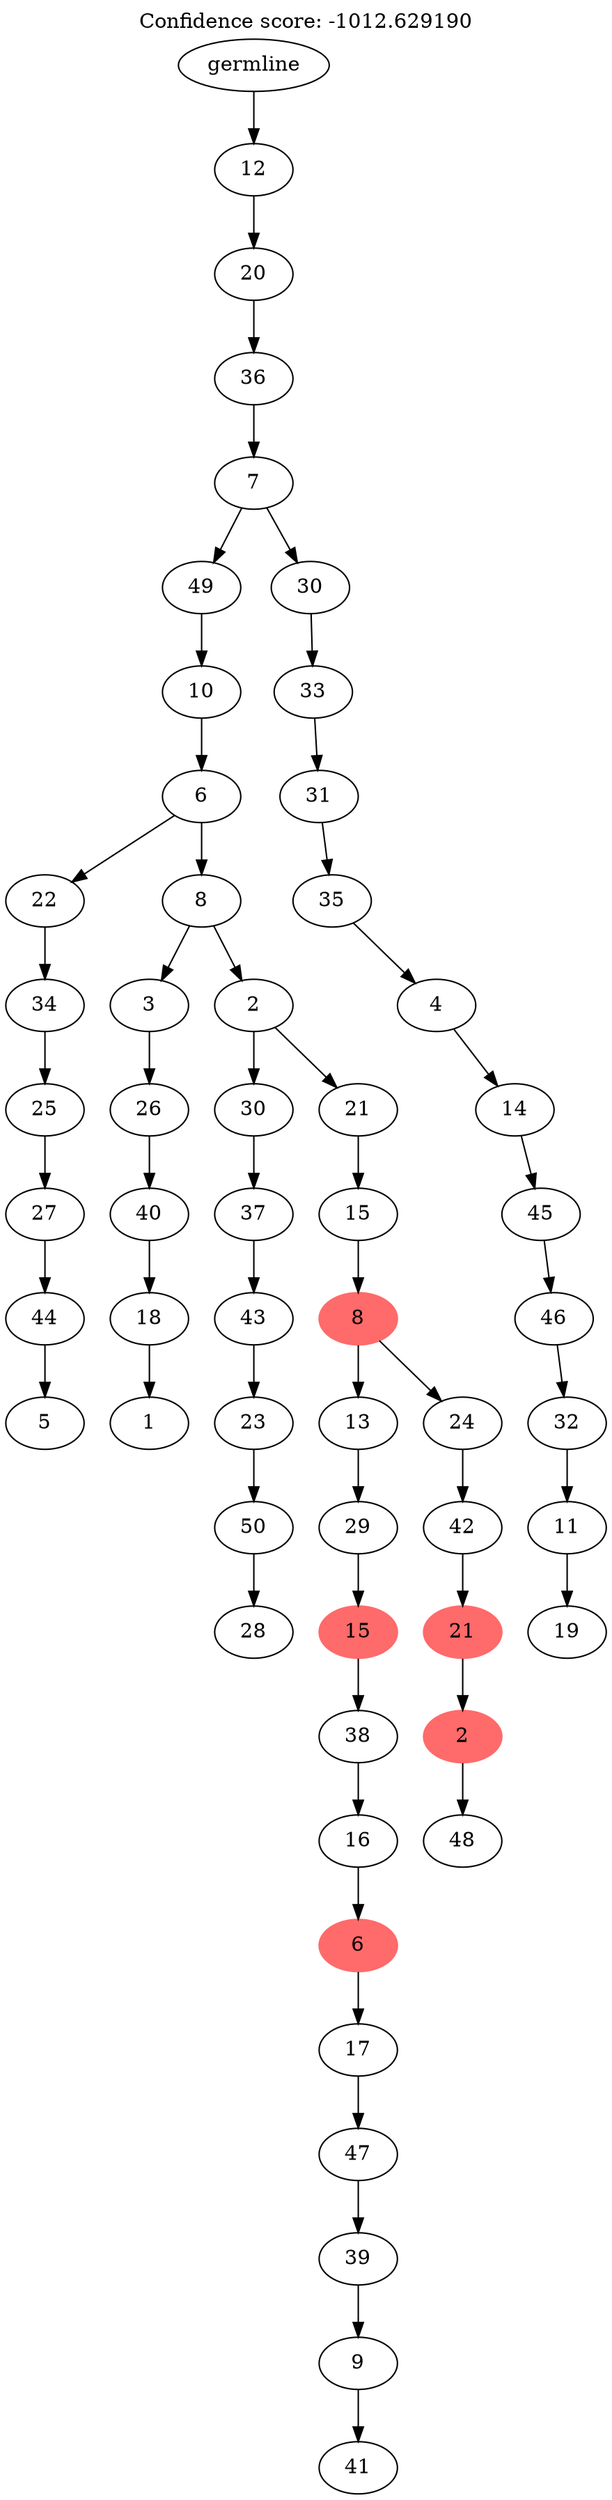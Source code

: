 digraph g {
	"55" -> "56";
	"56" [label="5"];
	"54" -> "55";
	"55" [label="44"];
	"53" -> "54";
	"54" [label="27"];
	"52" -> "53";
	"53" [label="25"];
	"51" -> "52";
	"52" [label="34"];
	"49" -> "50";
	"50" [label="1"];
	"48" -> "49";
	"49" [label="18"];
	"47" -> "48";
	"48" [label="40"];
	"46" -> "47";
	"47" [label="26"];
	"44" -> "45";
	"45" [label="28"];
	"43" -> "44";
	"44" [label="50"];
	"42" -> "43";
	"43" [label="23"];
	"41" -> "42";
	"42" [label="43"];
	"40" -> "41";
	"41" [label="37"];
	"38" -> "39";
	"39" [label="41"];
	"37" -> "38";
	"38" [label="9"];
	"36" -> "37";
	"37" [label="39"];
	"35" -> "36";
	"36" [label="47"];
	"34" -> "35";
	"35" [label="17"];
	"33" -> "34";
	"34" [color=indianred1, style=filled, label="6"];
	"32" -> "33";
	"33" [label="16"];
	"31" -> "32";
	"32" [label="38"];
	"30" -> "31";
	"31" [color=indianred1, style=filled, label="15"];
	"29" -> "30";
	"30" [label="29"];
	"27" -> "28";
	"28" [label="48"];
	"26" -> "27";
	"27" [color=indianred1, style=filled, label="2"];
	"25" -> "26";
	"26" [color=indianred1, style=filled, label="21"];
	"24" -> "25";
	"25" [label="42"];
	"23" -> "24";
	"24" [label="24"];
	"23" -> "29";
	"29" [label="13"];
	"22" -> "23";
	"23" [color=indianred1, style=filled, label="8"];
	"21" -> "22";
	"22" [label="15"];
	"20" -> "21";
	"21" [label="21"];
	"20" -> "40";
	"40" [label="30"];
	"19" -> "20";
	"20" [label="2"];
	"19" -> "46";
	"46" [label="3"];
	"18" -> "19";
	"19" [label="8"];
	"18" -> "51";
	"51" [label="22"];
	"17" -> "18";
	"18" [label="6"];
	"16" -> "17";
	"17" [label="10"];
	"14" -> "15";
	"15" [label="19"];
	"13" -> "14";
	"14" [label="11"];
	"12" -> "13";
	"13" [label="32"];
	"11" -> "12";
	"12" [label="46"];
	"10" -> "11";
	"11" [label="45"];
	"9" -> "10";
	"10" [label="14"];
	"8" -> "9";
	"9" [label="4"];
	"7" -> "8";
	"8" [label="35"];
	"6" -> "7";
	"7" [label="31"];
	"5" -> "6";
	"6" [label="33"];
	"4" -> "5";
	"5" [label="30"];
	"4" -> "16";
	"16" [label="49"];
	"3" -> "4";
	"4" [label="7"];
	"2" -> "3";
	"3" [label="36"];
	"1" -> "2";
	"2" [label="20"];
	"0" -> "1";
	"1" [label="12"];
	"0" [label="germline"];
	labelloc="t";
	label="Confidence score: -1012.629190";
}

